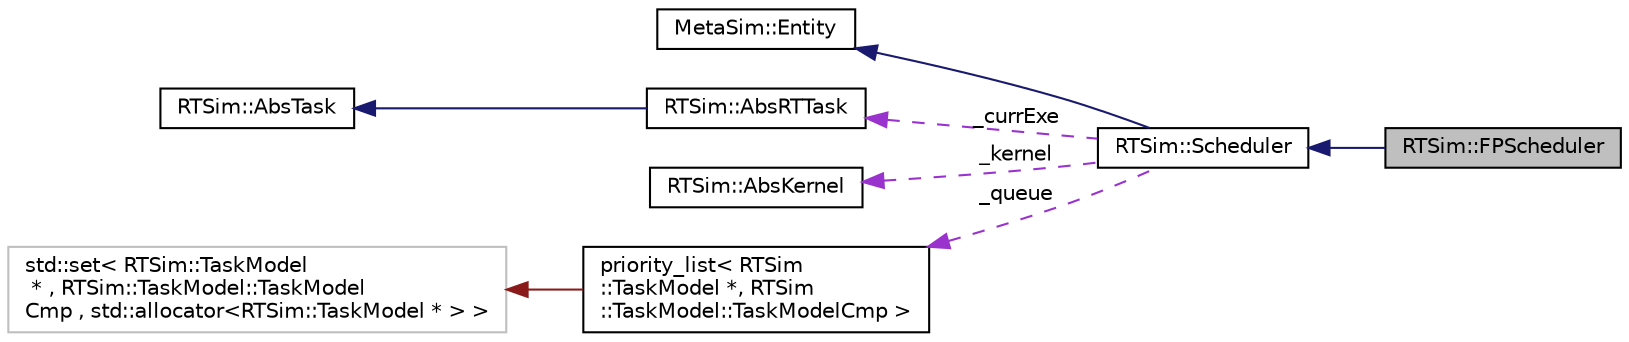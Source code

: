 digraph "RTSim::FPScheduler"
{
  edge [fontname="Helvetica",fontsize="10",labelfontname="Helvetica",labelfontsize="10"];
  node [fontname="Helvetica",fontsize="10",shape=record];
  rankdir="LR";
  Node4 [label="RTSim::FPScheduler",height=0.2,width=0.4,color="black", fillcolor="grey75", style="filled", fontcolor="black"];
  Node5 -> Node4 [dir="back",color="midnightblue",fontsize="10",style="solid",fontname="Helvetica"];
  Node5 [label="RTSim::Scheduler",height=0.2,width=0.4,color="black", fillcolor="white", style="filled",URL="$classRTSim_1_1Scheduler.html"];
  Node6 -> Node5 [dir="back",color="midnightblue",fontsize="10",style="solid",fontname="Helvetica"];
  Node6 [label="MetaSim::Entity",height=0.2,width=0.4,color="black", fillcolor="white", style="filled",URL="$classMetaSim_1_1Entity.html"];
  Node7 -> Node5 [dir="back",color="darkorchid3",fontsize="10",style="dashed",label=" _currExe" ,fontname="Helvetica"];
  Node7 [label="RTSim::AbsRTTask",height=0.2,width=0.4,color="black", fillcolor="white", style="filled",URL="$classRTSim_1_1AbsRTTask.html"];
  Node8 -> Node7 [dir="back",color="midnightblue",fontsize="10",style="solid",fontname="Helvetica"];
  Node8 [label="RTSim::AbsTask",height=0.2,width=0.4,color="black", fillcolor="white", style="filled",URL="$classRTSim_1_1AbsTask.html"];
  Node9 -> Node5 [dir="back",color="darkorchid3",fontsize="10",style="dashed",label=" _kernel" ,fontname="Helvetica"];
  Node9 [label="RTSim::AbsKernel",height=0.2,width=0.4,color="black", fillcolor="white", style="filled",URL="$classRTSim_1_1AbsKernel.html"];
  Node10 -> Node5 [dir="back",color="darkorchid3",fontsize="10",style="dashed",label=" _queue" ,fontname="Helvetica"];
  Node10 [label="priority_list\< RTSim\l::TaskModel *, RTSim\l::TaskModel::TaskModelCmp \>",height=0.2,width=0.4,color="black", fillcolor="white", style="filled",URL="$classpriority__list.html"];
  Node11 -> Node10 [dir="back",color="firebrick4",fontsize="10",style="solid",fontname="Helvetica"];
  Node11 [label="std::set\< RTSim::TaskModel\l * , RTSim::TaskModel::TaskModel\lCmp , std::allocator\<RTSim::TaskModel * \>  \>",height=0.2,width=0.4,color="grey75", fillcolor="white", style="filled"];
}
